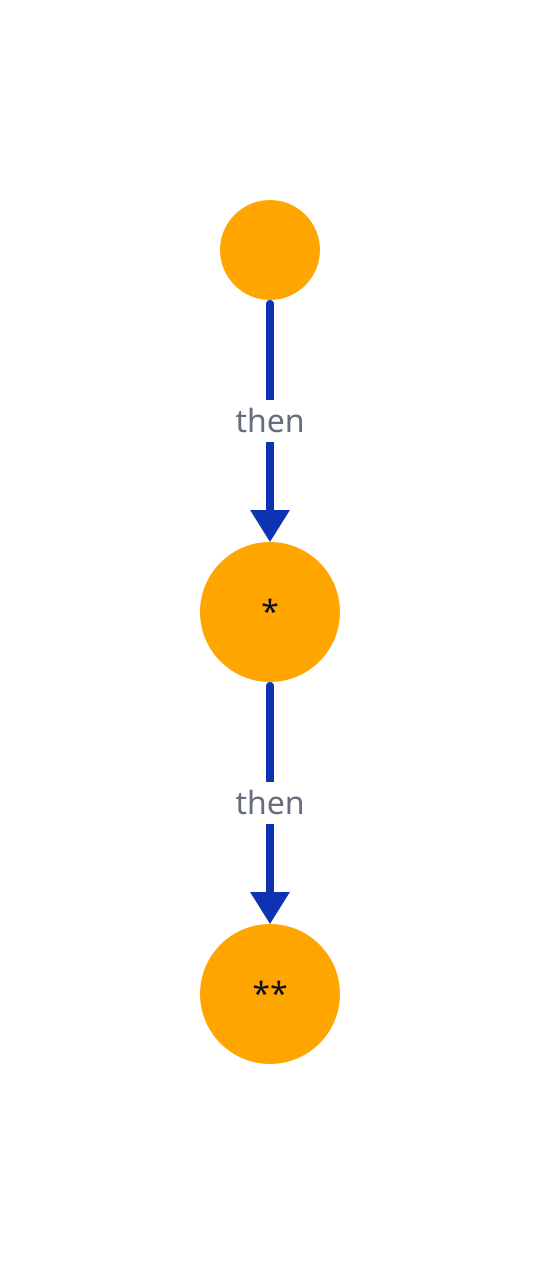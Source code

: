 classes: {
  dragon_ball: {
    label: ""
    shape: circle
    style.fill: orange
		style.stroke-width: 0
		width: 50
  }
  path: {
    label: "then"
    style.stroke-width: 4
  }
}
nostar: { class: dragon_ball }
1star: { label: "*"; class: dragon_ball }
2star: { label: "**"; class: dragon_ball }

nostar -> 1star: { class: path }
1star -> 2star: { class: path }
